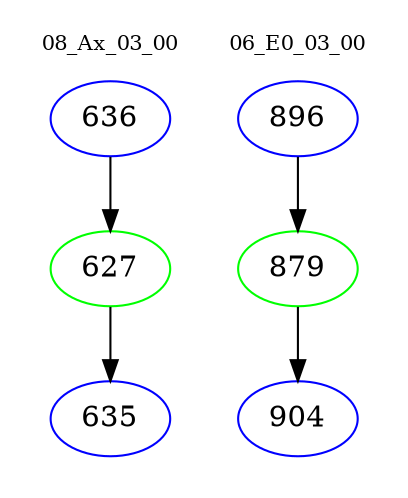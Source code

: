 digraph{
subgraph cluster_0 {
color = white
label = "08_Ax_03_00";
fontsize=10;
T0_636 [label="636", color="blue"]
T0_636 -> T0_627 [color="black"]
T0_627 [label="627", color="green"]
T0_627 -> T0_635 [color="black"]
T0_635 [label="635", color="blue"]
}
subgraph cluster_1 {
color = white
label = "06_E0_03_00";
fontsize=10;
T1_896 [label="896", color="blue"]
T1_896 -> T1_879 [color="black"]
T1_879 [label="879", color="green"]
T1_879 -> T1_904 [color="black"]
T1_904 [label="904", color="blue"]
}
}
